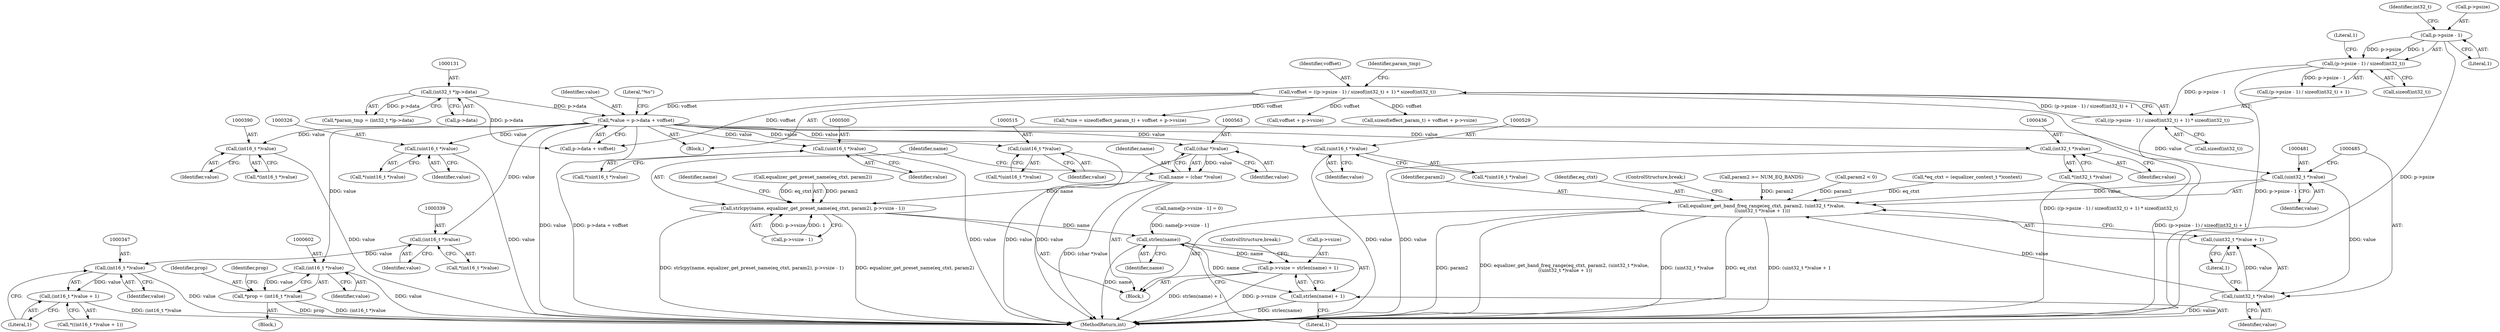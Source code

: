 digraph "0_Android_d72ea85c78a1a68bf99fd5804ad9784b4102fe57@integer" {
"1000144" [label="(Call,*value = p->data + voffset)"];
"1000130" [label="(Call,(int32_t *)p->data)"];
"1000112" [label="(Call,voffset = ((p->psize - 1) / sizeof(int32_t) + 1) * sizeof(int32_t))"];
"1000114" [label="(Call,((p->psize - 1) / sizeof(int32_t) + 1) * sizeof(int32_t))"];
"1000116" [label="(Call,(p->psize - 1) / sizeof(int32_t))"];
"1000117" [label="(Call,p->psize - 1)"];
"1000325" [label="(Call,(uint16_t *)value)"];
"1000338" [label="(Call,(int16_t *)value)"];
"1000346" [label="(Call,(int16_t *)value)"];
"1000345" [label="(Call,(int16_t *)value + 1)"];
"1000389" [label="(Call,(int16_t *)value)"];
"1000435" [label="(Call,(int32_t *)value)"];
"1000480" [label="(Call,(uint32_t *)value)"];
"1000477" [label="(Call,equalizer_get_band_freq_range(eq_ctxt, param2, (uint32_t *)value,\n ((uint32_t *)value + 1)))"];
"1000484" [label="(Call,(uint32_t *)value)"];
"1000483" [label="(Call,(uint32_t *)value + 1)"];
"1000499" [label="(Call,(uint16_t *)value)"];
"1000514" [label="(Call,(uint16_t *)value)"];
"1000528" [label="(Call,(uint16_t *)value)"];
"1000562" [label="(Call,(char *)value)"];
"1000560" [label="(Call,name = (char *)value)"];
"1000565" [label="(Call,strlcpy(name, equalizer_get_preset_name(eq_ctxt, param2), p->vsize - 1))"];
"1000589" [label="(Call,strlen(name))"];
"1000584" [label="(Call,p->vsize = strlen(name) + 1)"];
"1000588" [label="(Call,strlen(name) + 1)"];
"1000601" [label="(Call,(int16_t *)value)"];
"1000599" [label="(Call,*prop = (int16_t *)value)"];
"1000146" [label="(Call,p->data + voffset)"];
"1000145" [label="(Identifier,value)"];
"1000567" [label="(Call,equalizer_get_preset_name(eq_ctxt, param2))"];
"1000516" [label="(Identifier,value)"];
"1000577" [label="(Identifier,name)"];
"1000486" [label="(Identifier,value)"];
"1000498" [label="(Call,*(uint16_t *)value)"];
"1000318" [label="(Block,)"];
"1000599" [label="(Call,*prop = (int16_t *)value)"];
"1000346" [label="(Call,(int16_t *)value)"];
"1000116" [label="(Call,(p->psize - 1) / sizeof(int32_t))"];
"1000594" [label="(Block,)"];
"1000112" [label="(Call,voffset = ((p->psize - 1) / sizeof(int32_t) + 1) * sizeof(int32_t))"];
"1000651" [label="(MethodReturn,int)"];
"1000435" [label="(Call,(int32_t *)value)"];
"1000488" [label="(ControlStructure,break;)"];
"1000121" [label="(Literal,1)"];
"1000499" [label="(Call,(uint16_t *)value)"];
"1000483" [label="(Call,(uint32_t *)value + 1)"];
"1000130" [label="(Call,(int32_t *)p->data)"];
"1000560" [label="(Call,name = (char *)value)"];
"1000565" [label="(Call,strlcpy(name, equalizer_get_preset_name(eq_ctxt, param2), p->vsize - 1))"];
"1000455" [label="(Call,param2 >= NUM_EQ_BANDS)"];
"1000487" [label="(Literal,1)"];
"1000338" [label="(Call,(int16_t *)value)"];
"1000592" [label="(ControlStructure,break;)"];
"1000388" [label="(Call,*(int16_t *)value)"];
"1000297" [label="(Call,*size = sizeof(effect_param_t) + voffset + p->vsize)"];
"1000528" [label="(Call,(uint16_t *)value)"];
"1000480" [label="(Call,(uint32_t *)value)"];
"1000477" [label="(Call,equalizer_get_band_freq_range(eq_ctxt, param2, (uint32_t *)value,\n ((uint32_t *)value + 1)))"];
"1000527" [label="(Call,*(uint16_t *)value)"];
"1000349" [label="(Literal,1)"];
"1000153" [label="(Literal,\"%s\")"];
"1000584" [label="(Call,p->vsize = strlen(name) + 1)"];
"1000484" [label="(Call,(uint32_t *)value)"];
"1000591" [label="(Literal,1)"];
"1000590" [label="(Identifier,name)"];
"1000123" [label="(Identifier,int32_t)"];
"1000113" [label="(Identifier,voffset)"];
"1000530" [label="(Identifier,value)"];
"1000562" [label="(Call,(char *)value)"];
"1000575" [label="(Call,name[p->vsize - 1] = 0)"];
"1000514" [label="(Call,(uint16_t *)value)"];
"1000327" [label="(Identifier,value)"];
"1000344" [label="(Call,*((int16_t *)value + 1))"];
"1000566" [label="(Identifier,name)"];
"1000564" [label="(Identifier,value)"];
"1000561" [label="(Identifier,name)"];
"1000588" [label="(Call,strlen(name) + 1)"];
"1000340" [label="(Identifier,value)"];
"1000570" [label="(Call,p->vsize - 1)"];
"1000303" [label="(Call,voffset + p->vsize)"];
"1000122" [label="(Call,sizeof(int32_t))"];
"1000603" [label="(Identifier,value)"];
"1000601" [label="(Call,(int16_t *)value)"];
"1000144" [label="(Call,*value = p->data + voffset)"];
"1000124" [label="(Literal,1)"];
"1000606" [label="(Identifier,prop)"];
"1000128" [label="(Call,*param_tmp = (int32_t *)p->data)"];
"1000324" [label="(Call,*(uint16_t *)value)"];
"1000452" [label="(Call,param2 < 0)"];
"1000437" [label="(Identifier,value)"];
"1000106" [label="(Call,*eq_ctxt = (equalizer_context_t *)context)"];
"1000585" [label="(Call,p->vsize)"];
"1000482" [label="(Identifier,value)"];
"1000479" [label="(Identifier,param2)"];
"1000129" [label="(Identifier,param_tmp)"];
"1000118" [label="(Call,p->psize)"];
"1000513" [label="(Call,*(uint16_t *)value)"];
"1000389" [label="(Call,(int16_t *)value)"];
"1000300" [label="(Call,sizeof(effect_param_t) + voffset + p->vsize)"];
"1000115" [label="(Call,(p->psize - 1) / sizeof(int32_t) + 1)"];
"1000348" [label="(Identifier,value)"];
"1000589" [label="(Call,strlen(name))"];
"1000434" [label="(Call,*(int32_t *)value)"];
"1000114" [label="(Call,((p->psize - 1) / sizeof(int32_t) + 1) * sizeof(int32_t))"];
"1000391" [label="(Identifier,value)"];
"1000325" [label="(Call,(uint16_t *)value)"];
"1000125" [label="(Call,sizeof(int32_t))"];
"1000132" [label="(Call,p->data)"];
"1000117" [label="(Call,p->psize - 1)"];
"1000478" [label="(Identifier,eq_ctxt)"];
"1000600" [label="(Identifier,prop)"];
"1000501" [label="(Identifier,value)"];
"1000337" [label="(Call,*(int16_t *)value)"];
"1000104" [label="(Block,)"];
"1000345" [label="(Call,(int16_t *)value + 1)"];
"1000144" -> "1000104"  [label="AST: "];
"1000144" -> "1000146"  [label="CFG: "];
"1000145" -> "1000144"  [label="AST: "];
"1000146" -> "1000144"  [label="AST: "];
"1000153" -> "1000144"  [label="CFG: "];
"1000144" -> "1000651"  [label="DDG: value"];
"1000144" -> "1000651"  [label="DDG: p->data + voffset"];
"1000130" -> "1000144"  [label="DDG: p->data"];
"1000112" -> "1000144"  [label="DDG: voffset"];
"1000144" -> "1000325"  [label="DDG: value"];
"1000144" -> "1000338"  [label="DDG: value"];
"1000144" -> "1000389"  [label="DDG: value"];
"1000144" -> "1000435"  [label="DDG: value"];
"1000144" -> "1000480"  [label="DDG: value"];
"1000144" -> "1000499"  [label="DDG: value"];
"1000144" -> "1000514"  [label="DDG: value"];
"1000144" -> "1000528"  [label="DDG: value"];
"1000144" -> "1000562"  [label="DDG: value"];
"1000144" -> "1000601"  [label="DDG: value"];
"1000130" -> "1000128"  [label="AST: "];
"1000130" -> "1000132"  [label="CFG: "];
"1000131" -> "1000130"  [label="AST: "];
"1000132" -> "1000130"  [label="AST: "];
"1000128" -> "1000130"  [label="CFG: "];
"1000130" -> "1000128"  [label="DDG: p->data"];
"1000130" -> "1000146"  [label="DDG: p->data"];
"1000112" -> "1000104"  [label="AST: "];
"1000112" -> "1000114"  [label="CFG: "];
"1000113" -> "1000112"  [label="AST: "];
"1000114" -> "1000112"  [label="AST: "];
"1000129" -> "1000112"  [label="CFG: "];
"1000112" -> "1000651"  [label="DDG: ((p->psize - 1) / sizeof(int32_t) + 1) * sizeof(int32_t)"];
"1000114" -> "1000112"  [label="DDG: (p->psize - 1) / sizeof(int32_t) + 1"];
"1000112" -> "1000146"  [label="DDG: voffset"];
"1000112" -> "1000297"  [label="DDG: voffset"];
"1000112" -> "1000300"  [label="DDG: voffset"];
"1000112" -> "1000303"  [label="DDG: voffset"];
"1000114" -> "1000125"  [label="CFG: "];
"1000115" -> "1000114"  [label="AST: "];
"1000125" -> "1000114"  [label="AST: "];
"1000114" -> "1000651"  [label="DDG: (p->psize - 1) / sizeof(int32_t) + 1"];
"1000116" -> "1000114"  [label="DDG: p->psize - 1"];
"1000116" -> "1000115"  [label="AST: "];
"1000116" -> "1000122"  [label="CFG: "];
"1000117" -> "1000116"  [label="AST: "];
"1000122" -> "1000116"  [label="AST: "];
"1000124" -> "1000116"  [label="CFG: "];
"1000116" -> "1000651"  [label="DDG: p->psize - 1"];
"1000116" -> "1000115"  [label="DDG: p->psize - 1"];
"1000117" -> "1000116"  [label="DDG: p->psize"];
"1000117" -> "1000116"  [label="DDG: 1"];
"1000117" -> "1000121"  [label="CFG: "];
"1000118" -> "1000117"  [label="AST: "];
"1000121" -> "1000117"  [label="AST: "];
"1000123" -> "1000117"  [label="CFG: "];
"1000117" -> "1000651"  [label="DDG: p->psize"];
"1000325" -> "1000324"  [label="AST: "];
"1000325" -> "1000327"  [label="CFG: "];
"1000326" -> "1000325"  [label="AST: "];
"1000327" -> "1000325"  [label="AST: "];
"1000324" -> "1000325"  [label="CFG: "];
"1000325" -> "1000651"  [label="DDG: value"];
"1000338" -> "1000337"  [label="AST: "];
"1000338" -> "1000340"  [label="CFG: "];
"1000339" -> "1000338"  [label="AST: "];
"1000340" -> "1000338"  [label="AST: "];
"1000337" -> "1000338"  [label="CFG: "];
"1000338" -> "1000346"  [label="DDG: value"];
"1000346" -> "1000345"  [label="AST: "];
"1000346" -> "1000348"  [label="CFG: "];
"1000347" -> "1000346"  [label="AST: "];
"1000348" -> "1000346"  [label="AST: "];
"1000349" -> "1000346"  [label="CFG: "];
"1000346" -> "1000651"  [label="DDG: value"];
"1000346" -> "1000345"  [label="DDG: value"];
"1000345" -> "1000344"  [label="AST: "];
"1000345" -> "1000349"  [label="CFG: "];
"1000349" -> "1000345"  [label="AST: "];
"1000344" -> "1000345"  [label="CFG: "];
"1000345" -> "1000651"  [label="DDG: (int16_t *)value"];
"1000389" -> "1000388"  [label="AST: "];
"1000389" -> "1000391"  [label="CFG: "];
"1000390" -> "1000389"  [label="AST: "];
"1000391" -> "1000389"  [label="AST: "];
"1000388" -> "1000389"  [label="CFG: "];
"1000389" -> "1000651"  [label="DDG: value"];
"1000435" -> "1000434"  [label="AST: "];
"1000435" -> "1000437"  [label="CFG: "];
"1000436" -> "1000435"  [label="AST: "];
"1000437" -> "1000435"  [label="AST: "];
"1000434" -> "1000435"  [label="CFG: "];
"1000435" -> "1000651"  [label="DDG: value"];
"1000480" -> "1000477"  [label="AST: "];
"1000480" -> "1000482"  [label="CFG: "];
"1000481" -> "1000480"  [label="AST: "];
"1000482" -> "1000480"  [label="AST: "];
"1000485" -> "1000480"  [label="CFG: "];
"1000480" -> "1000477"  [label="DDG: value"];
"1000480" -> "1000484"  [label="DDG: value"];
"1000477" -> "1000318"  [label="AST: "];
"1000477" -> "1000483"  [label="CFG: "];
"1000478" -> "1000477"  [label="AST: "];
"1000479" -> "1000477"  [label="AST: "];
"1000483" -> "1000477"  [label="AST: "];
"1000488" -> "1000477"  [label="CFG: "];
"1000477" -> "1000651"  [label="DDG: (uint32_t *)value + 1"];
"1000477" -> "1000651"  [label="DDG: param2"];
"1000477" -> "1000651"  [label="DDG: equalizer_get_band_freq_range(eq_ctxt, param2, (uint32_t *)value,\n ((uint32_t *)value + 1))"];
"1000477" -> "1000651"  [label="DDG: (uint32_t *)value"];
"1000477" -> "1000651"  [label="DDG: eq_ctxt"];
"1000106" -> "1000477"  [label="DDG: eq_ctxt"];
"1000452" -> "1000477"  [label="DDG: param2"];
"1000455" -> "1000477"  [label="DDG: param2"];
"1000484" -> "1000477"  [label="DDG: value"];
"1000484" -> "1000483"  [label="AST: "];
"1000484" -> "1000486"  [label="CFG: "];
"1000485" -> "1000484"  [label="AST: "];
"1000486" -> "1000484"  [label="AST: "];
"1000487" -> "1000484"  [label="CFG: "];
"1000484" -> "1000651"  [label="DDG: value"];
"1000484" -> "1000483"  [label="DDG: value"];
"1000483" -> "1000487"  [label="CFG: "];
"1000487" -> "1000483"  [label="AST: "];
"1000499" -> "1000498"  [label="AST: "];
"1000499" -> "1000501"  [label="CFG: "];
"1000500" -> "1000499"  [label="AST: "];
"1000501" -> "1000499"  [label="AST: "];
"1000498" -> "1000499"  [label="CFG: "];
"1000499" -> "1000651"  [label="DDG: value"];
"1000514" -> "1000513"  [label="AST: "];
"1000514" -> "1000516"  [label="CFG: "];
"1000515" -> "1000514"  [label="AST: "];
"1000516" -> "1000514"  [label="AST: "];
"1000513" -> "1000514"  [label="CFG: "];
"1000514" -> "1000651"  [label="DDG: value"];
"1000528" -> "1000527"  [label="AST: "];
"1000528" -> "1000530"  [label="CFG: "];
"1000529" -> "1000528"  [label="AST: "];
"1000530" -> "1000528"  [label="AST: "];
"1000527" -> "1000528"  [label="CFG: "];
"1000528" -> "1000651"  [label="DDG: value"];
"1000562" -> "1000560"  [label="AST: "];
"1000562" -> "1000564"  [label="CFG: "];
"1000563" -> "1000562"  [label="AST: "];
"1000564" -> "1000562"  [label="AST: "];
"1000560" -> "1000562"  [label="CFG: "];
"1000562" -> "1000651"  [label="DDG: value"];
"1000562" -> "1000560"  [label="DDG: value"];
"1000560" -> "1000318"  [label="AST: "];
"1000561" -> "1000560"  [label="AST: "];
"1000566" -> "1000560"  [label="CFG: "];
"1000560" -> "1000651"  [label="DDG: (char *)value"];
"1000560" -> "1000565"  [label="DDG: name"];
"1000565" -> "1000318"  [label="AST: "];
"1000565" -> "1000570"  [label="CFG: "];
"1000566" -> "1000565"  [label="AST: "];
"1000567" -> "1000565"  [label="AST: "];
"1000570" -> "1000565"  [label="AST: "];
"1000577" -> "1000565"  [label="CFG: "];
"1000565" -> "1000651"  [label="DDG: equalizer_get_preset_name(eq_ctxt, param2)"];
"1000565" -> "1000651"  [label="DDG: strlcpy(name, equalizer_get_preset_name(eq_ctxt, param2), p->vsize - 1)"];
"1000567" -> "1000565"  [label="DDG: eq_ctxt"];
"1000567" -> "1000565"  [label="DDG: param2"];
"1000570" -> "1000565"  [label="DDG: p->vsize"];
"1000570" -> "1000565"  [label="DDG: 1"];
"1000565" -> "1000589"  [label="DDG: name"];
"1000589" -> "1000588"  [label="AST: "];
"1000589" -> "1000590"  [label="CFG: "];
"1000590" -> "1000589"  [label="AST: "];
"1000591" -> "1000589"  [label="CFG: "];
"1000589" -> "1000651"  [label="DDG: name"];
"1000589" -> "1000584"  [label="DDG: name"];
"1000589" -> "1000588"  [label="DDG: name"];
"1000575" -> "1000589"  [label="DDG: name[p->vsize - 1]"];
"1000584" -> "1000318"  [label="AST: "];
"1000584" -> "1000588"  [label="CFG: "];
"1000585" -> "1000584"  [label="AST: "];
"1000588" -> "1000584"  [label="AST: "];
"1000592" -> "1000584"  [label="CFG: "];
"1000584" -> "1000651"  [label="DDG: strlen(name) + 1"];
"1000584" -> "1000651"  [label="DDG: p->vsize"];
"1000588" -> "1000591"  [label="CFG: "];
"1000591" -> "1000588"  [label="AST: "];
"1000588" -> "1000651"  [label="DDG: strlen(name)"];
"1000601" -> "1000599"  [label="AST: "];
"1000601" -> "1000603"  [label="CFG: "];
"1000602" -> "1000601"  [label="AST: "];
"1000603" -> "1000601"  [label="AST: "];
"1000599" -> "1000601"  [label="CFG: "];
"1000601" -> "1000651"  [label="DDG: value"];
"1000601" -> "1000599"  [label="DDG: value"];
"1000599" -> "1000594"  [label="AST: "];
"1000600" -> "1000599"  [label="AST: "];
"1000606" -> "1000599"  [label="CFG: "];
"1000599" -> "1000651"  [label="DDG: prop"];
"1000599" -> "1000651"  [label="DDG: (int16_t *)value"];
}
